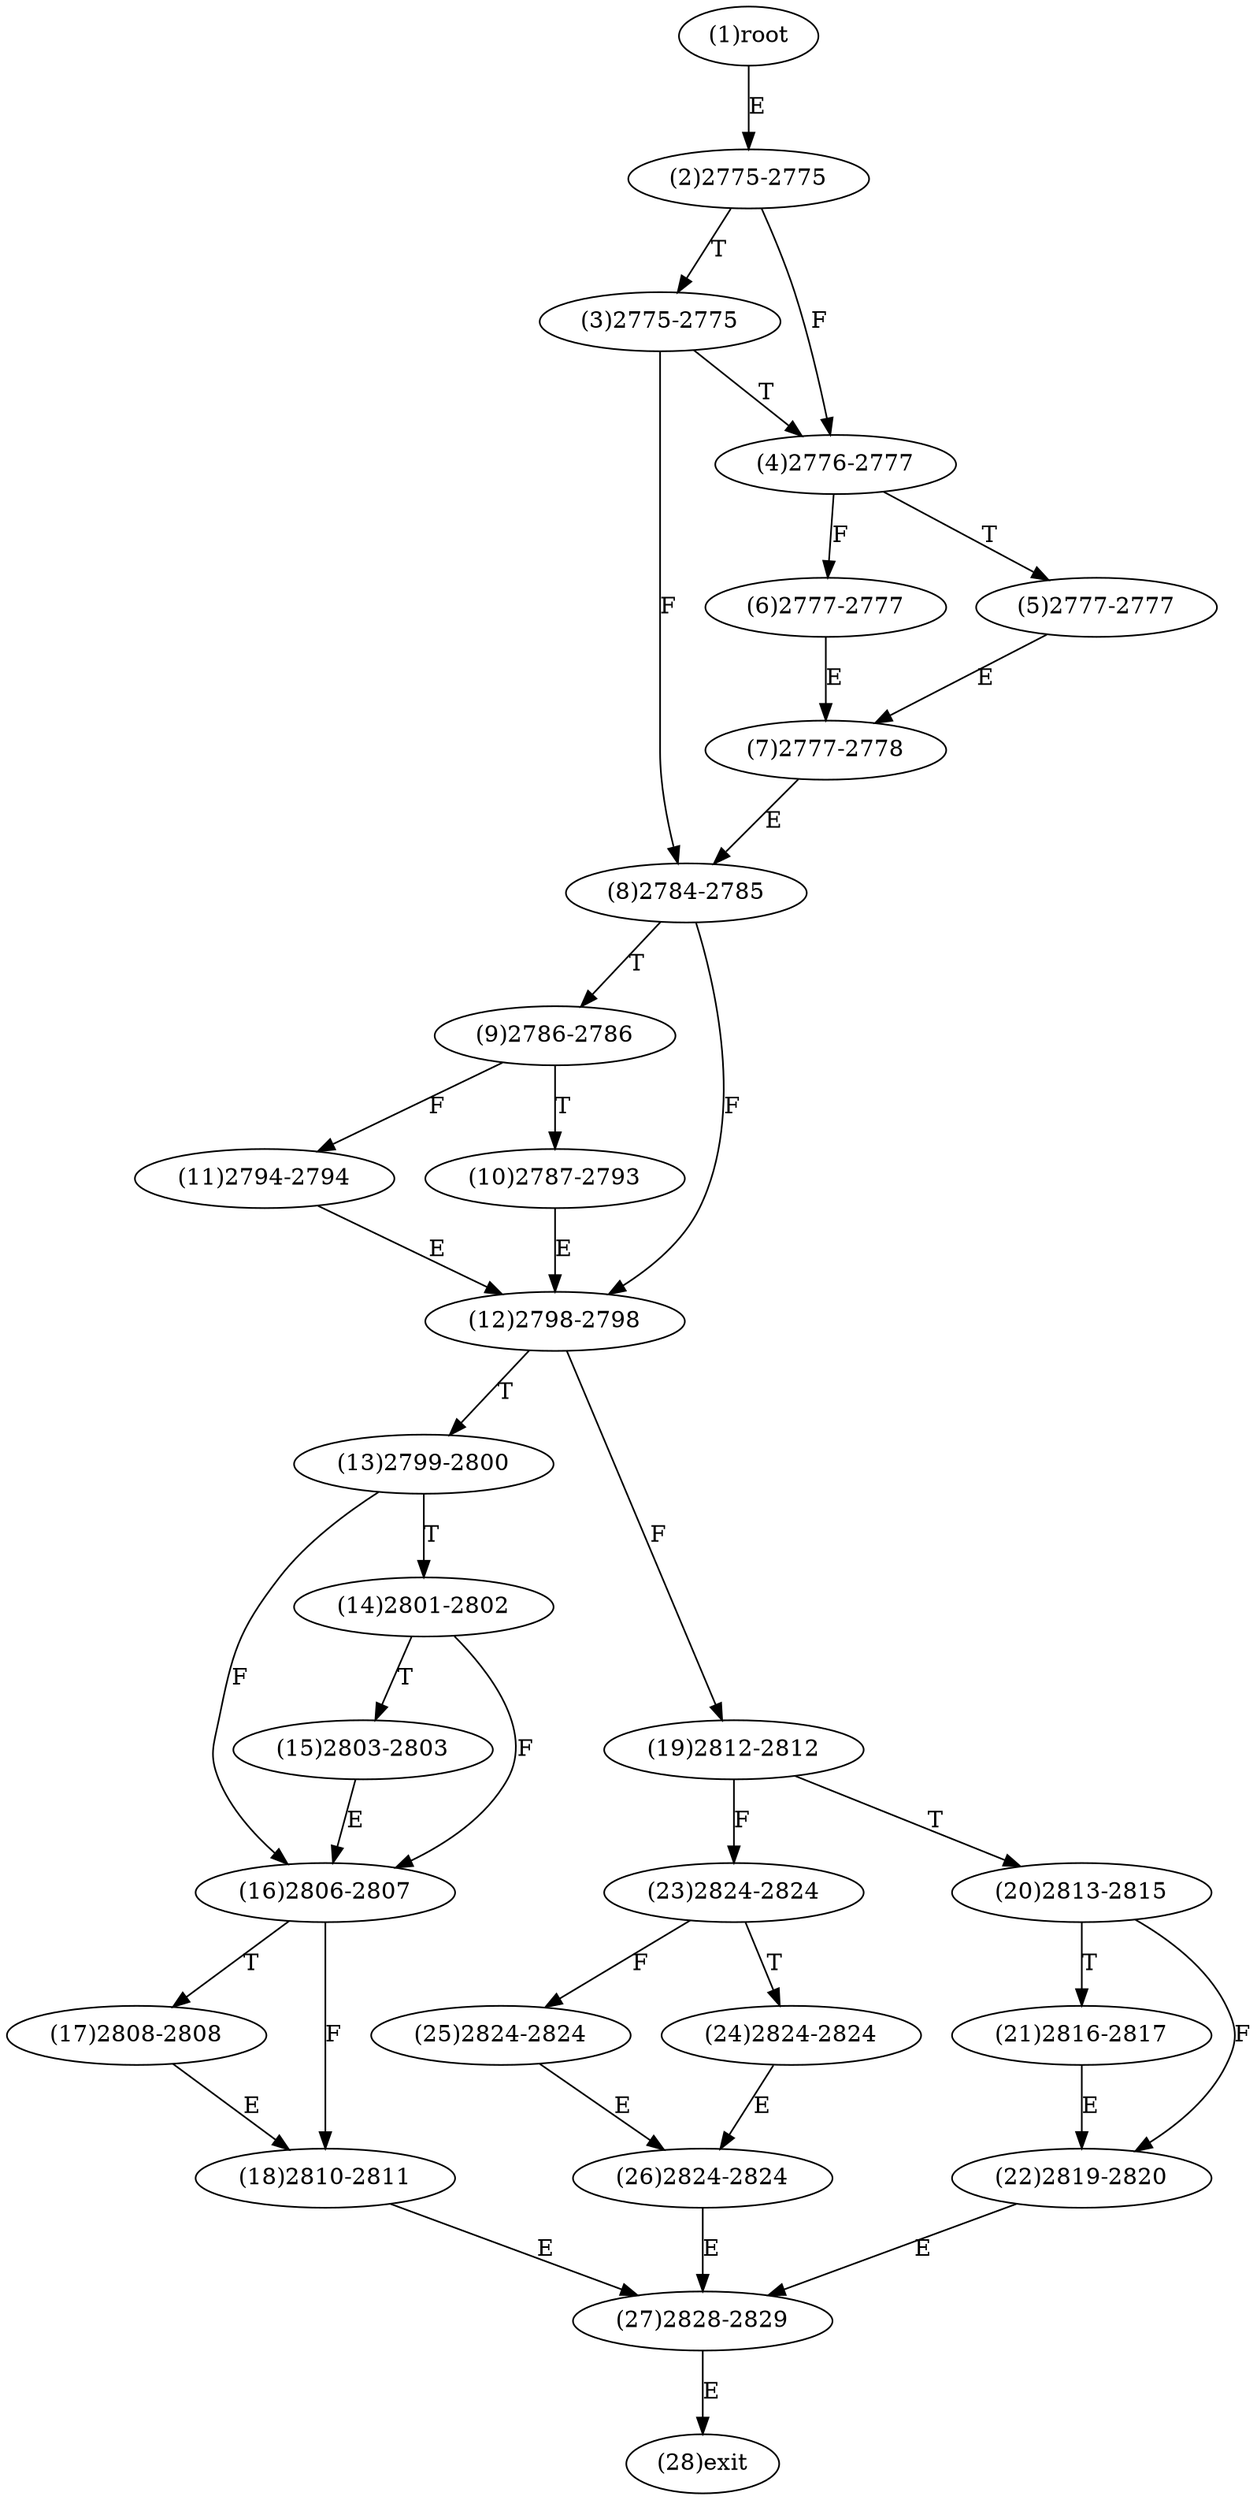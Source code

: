 digraph "" { 
1[ label="(1)root"];
2[ label="(2)2775-2775"];
3[ label="(3)2775-2775"];
4[ label="(4)2776-2777"];
5[ label="(5)2777-2777"];
6[ label="(6)2777-2777"];
7[ label="(7)2777-2778"];
8[ label="(8)2784-2785"];
9[ label="(9)2786-2786"];
10[ label="(10)2787-2793"];
11[ label="(11)2794-2794"];
12[ label="(12)2798-2798"];
13[ label="(13)2799-2800"];
14[ label="(14)2801-2802"];
15[ label="(15)2803-2803"];
17[ label="(17)2808-2808"];
16[ label="(16)2806-2807"];
19[ label="(19)2812-2812"];
18[ label="(18)2810-2811"];
21[ label="(21)2816-2817"];
20[ label="(20)2813-2815"];
23[ label="(23)2824-2824"];
22[ label="(22)2819-2820"];
25[ label="(25)2824-2824"];
24[ label="(24)2824-2824"];
27[ label="(27)2828-2829"];
26[ label="(26)2824-2824"];
28[ label="(28)exit"];
1->2[ label="E"];
2->4[ label="F"];
2->3[ label="T"];
3->8[ label="F"];
3->4[ label="T"];
4->6[ label="F"];
4->5[ label="T"];
5->7[ label="E"];
6->7[ label="E"];
7->8[ label="E"];
8->12[ label="F"];
8->9[ label="T"];
9->11[ label="F"];
9->10[ label="T"];
10->12[ label="E"];
11->12[ label="E"];
12->19[ label="F"];
12->13[ label="T"];
13->16[ label="F"];
13->14[ label="T"];
14->16[ label="F"];
14->15[ label="T"];
15->16[ label="E"];
16->18[ label="F"];
16->17[ label="T"];
17->18[ label="E"];
18->27[ label="E"];
19->23[ label="F"];
19->20[ label="T"];
20->22[ label="F"];
20->21[ label="T"];
21->22[ label="E"];
22->27[ label="E"];
23->25[ label="F"];
23->24[ label="T"];
24->26[ label="E"];
25->26[ label="E"];
26->27[ label="E"];
27->28[ label="E"];
}